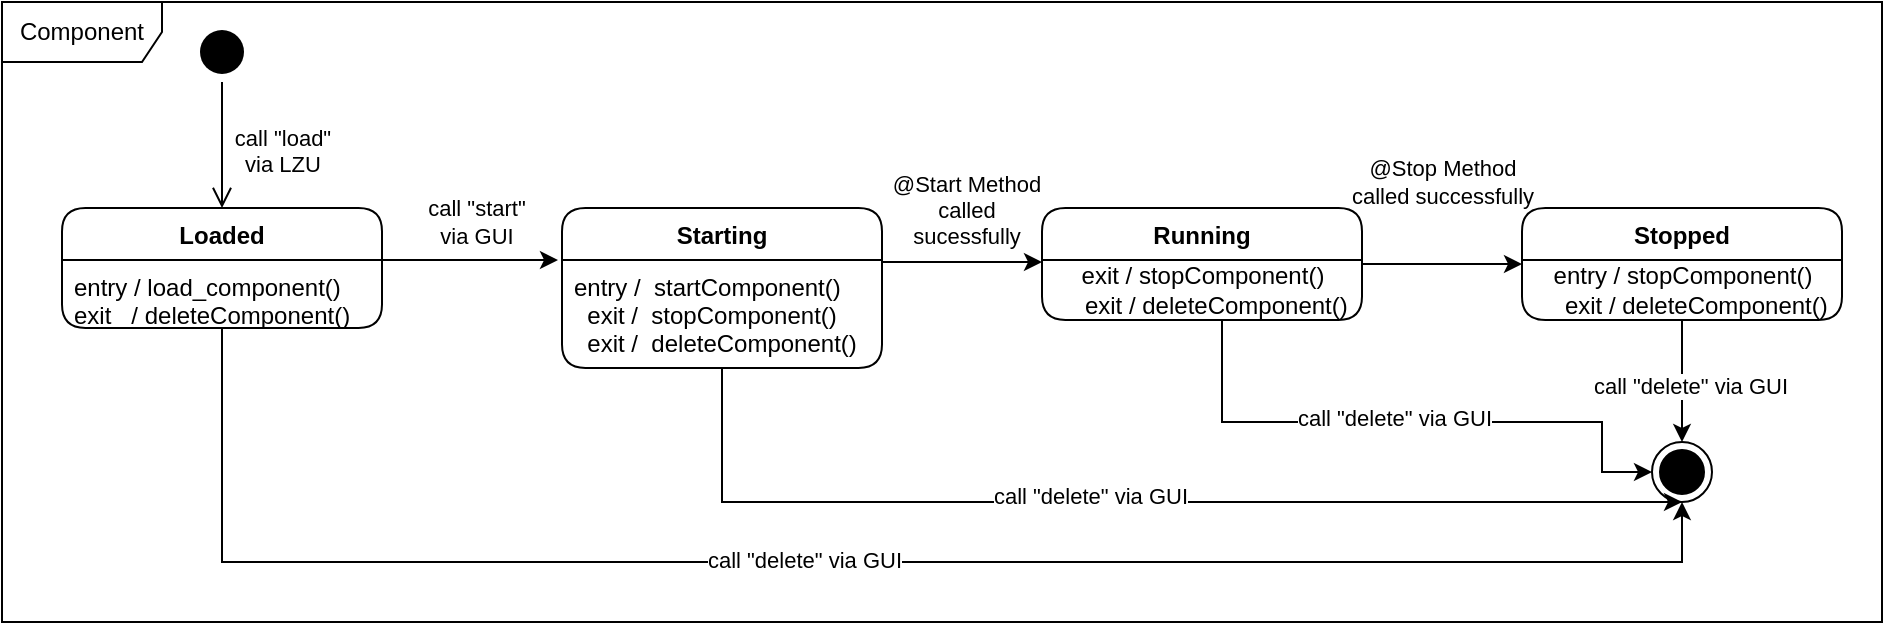 <mxfile version="17.4.2" type="device"><diagram name="Page-1" id="58cdce13-f638-feb5-8d6f-7d28b1aa9fa0"><mxGraphModel dx="1026" dy="572" grid="1" gridSize="10" guides="1" tooltips="1" connect="1" arrows="1" fold="1" page="1" pageScale="1" pageWidth="1100" pageHeight="850" background="none" math="0" shadow="0"><root><mxCell id="0"/><mxCell id="1" parent="0"/><mxCell id="A4hx4du3C-s8Nqr56P98-1" value="" style="ellipse;html=1;shape=startState;fillColor=#000000;strokeColor=none;gradientColor=#000000;" parent="1" vertex="1"><mxGeometry x="155" y="80" width="30" height="30" as="geometry"/></mxCell><mxCell id="A4hx4du3C-s8Nqr56P98-2" value="call &quot;load&quot;&lt;br&gt;via LZU" style="edgeStyle=orthogonalEdgeStyle;html=1;verticalAlign=bottom;endArrow=open;endSize=8;strokeColor=#000000;rounded=0;" parent="1" source="A4hx4du3C-s8Nqr56P98-1" target="A4hx4du3C-s8Nqr56P98-8" edge="1"><mxGeometry x="0.587" y="30" relative="1" as="geometry"><mxPoint x="170" y="170" as="targetPoint"/><mxPoint as="offset"/></mxGeometry></mxCell><mxCell id="A4hx4du3C-s8Nqr56P98-16" value="call &quot;start&quot;&lt;br&gt;via GUI" style="edgeStyle=orthogonalEdgeStyle;rounded=0;orthogonalLoop=1;jettySize=auto;html=1;" parent="1" edge="1"><mxGeometry x="0.111" y="19" relative="1" as="geometry"><mxPoint x="338" y="199" as="targetPoint"/><mxPoint x="246" y="199" as="sourcePoint"/><mxPoint as="offset"/></mxGeometry></mxCell><mxCell id="cD9XV9hO5Pd-dO48yjUM-12" style="edgeStyle=orthogonalEdgeStyle;rounded=0;orthogonalLoop=1;jettySize=auto;html=1;entryX=0.5;entryY=1;entryDx=0;entryDy=0;" edge="1" parent="1" source="A4hx4du3C-s8Nqr56P98-8" target="A4hx4du3C-s8Nqr56P98-27"><mxGeometry relative="1" as="geometry"><Array as="points"><mxPoint x="170" y="350"/><mxPoint x="900" y="350"/></Array></mxGeometry></mxCell><mxCell id="cD9XV9hO5Pd-dO48yjUM-13" value="call &quot;delete&quot; via GUI" style="edgeLabel;html=1;align=center;verticalAlign=middle;resizable=0;points=[];" vertex="1" connectable="0" parent="cD9XV9hO5Pd-dO48yjUM-12"><mxGeometry x="-0.069" y="1" relative="1" as="geometry"><mxPoint as="offset"/></mxGeometry></mxCell><mxCell id="A4hx4du3C-s8Nqr56P98-8" value="Loaded" style="swimlane;fontStyle=1;align=center;verticalAlign=top;childLayout=stackLayout;horizontal=1;startSize=26;horizontalStack=0;resizeParent=1;resizeParentMax=0;resizeLast=0;collapsible=1;marginBottom=0;rounded=1;" parent="1" vertex="1"><mxGeometry x="90" y="173" width="160" height="60" as="geometry"/></mxCell><mxCell id="A4hx4du3C-s8Nqr56P98-9" value="entry / load_component()&#10;exit   / deleteComponent()" style="text;strokeColor=none;fillColor=none;align=left;verticalAlign=top;spacingLeft=4;spacingRight=4;overflow=hidden;rotatable=0;points=[[0,0.5],[1,0.5]];portConstraint=eastwest;" parent="A4hx4du3C-s8Nqr56P98-8" vertex="1"><mxGeometry y="26" width="160" height="34" as="geometry"/></mxCell><mxCell id="A4hx4du3C-s8Nqr56P98-31" value="@Start Method&lt;br&gt;called&lt;br&gt;sucessfully" style="edgeStyle=orthogonalEdgeStyle;rounded=0;orthogonalLoop=1;jettySize=auto;html=1;strokeColor=#000000;" parent="1" target="A4hx4du3C-s8Nqr56P98-21" edge="1"><mxGeometry x="0.036" y="26" relative="1" as="geometry"><mxPoint x="500" y="200" as="sourcePoint"/><mxPoint x="580" y="197" as="targetPoint"/><Array as="points"><mxPoint x="560" y="200"/><mxPoint x="560" y="200"/></Array><mxPoint as="offset"/></mxGeometry></mxCell><mxCell id="cD9XV9hO5Pd-dO48yjUM-8" style="edgeStyle=orthogonalEdgeStyle;rounded=0;orthogonalLoop=1;jettySize=auto;html=1;entryX=0.5;entryY=1;entryDx=0;entryDy=0;" edge="1" parent="1" source="A4hx4du3C-s8Nqr56P98-17" target="A4hx4du3C-s8Nqr56P98-27"><mxGeometry relative="1" as="geometry"><Array as="points"><mxPoint x="420" y="320"/><mxPoint x="890" y="320"/></Array></mxGeometry></mxCell><mxCell id="cD9XV9hO5Pd-dO48yjUM-9" value="call &quot;delete&quot; via GUI" style="edgeLabel;html=1;align=center;verticalAlign=middle;resizable=0;points=[];" vertex="1" connectable="0" parent="cD9XV9hO5Pd-dO48yjUM-8"><mxGeometry x="-0.084" y="4" relative="1" as="geometry"><mxPoint y="1" as="offset"/></mxGeometry></mxCell><mxCell id="A4hx4du3C-s8Nqr56P98-17" value="Starting" style="swimlane;fontStyle=1;align=center;verticalAlign=top;childLayout=stackLayout;horizontal=1;startSize=26;horizontalStack=0;resizeParent=1;resizeParentMax=0;resizeLast=0;collapsible=1;marginBottom=0;rounded=1;" parent="1" vertex="1"><mxGeometry x="340" y="173" width="160" height="80" as="geometry"/></mxCell><mxCell id="A4hx4du3C-s8Nqr56P98-18" value="entry /  startComponent()&#10;  exit /  stopComponent()&#10;  exit /  deleteComponent()" style="text;strokeColor=none;fillColor=none;align=left;verticalAlign=top;spacingLeft=4;spacingRight=4;overflow=hidden;rotatable=0;points=[[0,0.5],[1,0.5]];portConstraint=eastwest;" parent="A4hx4du3C-s8Nqr56P98-17" vertex="1"><mxGeometry y="26" width="160" height="54" as="geometry"/></mxCell><mxCell id="A4hx4du3C-s8Nqr56P98-23" value="@Stop Method&lt;br&gt;called successfully" style="edgeStyle=orthogonalEdgeStyle;rounded=0;orthogonalLoop=1;jettySize=auto;html=1;strokeColor=#000000;entryX=0;entryY=0.5;entryDx=0;entryDy=0;" parent="1" source="A4hx4du3C-s8Nqr56P98-21" target="cD9XV9hO5Pd-dO48yjUM-2" edge="1"><mxGeometry y="41" relative="1" as="geometry"><mxPoint x="660" y="270" as="targetPoint"/><mxPoint as="offset"/></mxGeometry></mxCell><mxCell id="A4hx4du3C-s8Nqr56P98-21" value="Running" style="swimlane;fontStyle=1;align=center;verticalAlign=top;childLayout=stackLayout;horizontal=1;startSize=26;horizontalStack=0;resizeParent=1;resizeParentMax=0;resizeLast=0;collapsible=1;marginBottom=0;rounded=1;" parent="1" vertex="1"><mxGeometry x="580" y="173" width="160" height="56" as="geometry"/></mxCell><mxCell id="A4hx4du3C-s8Nqr56P98-32" value="exit / stopComponent()&lt;br&gt;&amp;nbsp; &amp;nbsp; exit / deleteComponent()" style="text;html=1;align=center;verticalAlign=middle;resizable=0;points=[];autosize=1;strokeColor=none;fillColor=none;" parent="A4hx4du3C-s8Nqr56P98-21" vertex="1"><mxGeometry y="26" width="160" height="30" as="geometry"/></mxCell><mxCell id="A4hx4du3C-s8Nqr56P98-27" value="" style="ellipse;html=1;shape=endState;fillColor=#000000;strokeColor=#000000;" parent="1" vertex="1"><mxGeometry x="885" y="290" width="30" height="30" as="geometry"/></mxCell><mxCell id="A4hx4du3C-s8Nqr56P98-29" value="Component" style="shape=umlFrame;whiteSpace=wrap;html=1;strokeColor=#000000;gradientColor=none;width=80;height=30;" parent="1" vertex="1"><mxGeometry x="60" y="70" width="940" height="310" as="geometry"/></mxCell><mxCell id="cD9XV9hO5Pd-dO48yjUM-2" value="Stopped" style="swimlane;fontStyle=1;align=center;verticalAlign=top;childLayout=stackLayout;horizontal=1;startSize=26;horizontalStack=0;resizeParent=1;resizeParentMax=0;resizeLast=0;collapsible=1;marginBottom=0;rounded=1;" vertex="1" parent="1"><mxGeometry x="820" y="173" width="160" height="56" as="geometry"/></mxCell><mxCell id="cD9XV9hO5Pd-dO48yjUM-3" value="entry / stopComponent()&lt;br&gt;&amp;nbsp; &amp;nbsp; exit / deleteComponent()" style="text;html=1;align=center;verticalAlign=middle;resizable=0;points=[];autosize=1;strokeColor=none;fillColor=none;" vertex="1" parent="cD9XV9hO5Pd-dO48yjUM-2"><mxGeometry y="26" width="160" height="30" as="geometry"/></mxCell><mxCell id="cD9XV9hO5Pd-dO48yjUM-4" style="edgeStyle=orthogonalEdgeStyle;rounded=0;orthogonalLoop=1;jettySize=auto;html=1;entryX=0.5;entryY=0;entryDx=0;entryDy=0;" edge="1" parent="1" source="cD9XV9hO5Pd-dO48yjUM-3" target="A4hx4du3C-s8Nqr56P98-27"><mxGeometry relative="1" as="geometry"/></mxCell><mxCell id="cD9XV9hO5Pd-dO48yjUM-5" value="call &quot;delete&quot; via GUI" style="edgeLabel;html=1;align=center;verticalAlign=middle;resizable=0;points=[];" vertex="1" connectable="0" parent="cD9XV9hO5Pd-dO48yjUM-4"><mxGeometry x="0.059" y="4" relative="1" as="geometry"><mxPoint as="offset"/></mxGeometry></mxCell><mxCell id="cD9XV9hO5Pd-dO48yjUM-6" style="edgeStyle=orthogonalEdgeStyle;rounded=0;orthogonalLoop=1;jettySize=auto;html=1;entryX=0;entryY=0.5;entryDx=0;entryDy=0;" edge="1" parent="1" source="A4hx4du3C-s8Nqr56P98-32" target="A4hx4du3C-s8Nqr56P98-27"><mxGeometry relative="1" as="geometry"><Array as="points"><mxPoint x="670" y="280"/><mxPoint x="860" y="280"/><mxPoint x="860" y="305"/></Array></mxGeometry></mxCell><mxCell id="cD9XV9hO5Pd-dO48yjUM-7" value="call &quot;delete&quot; via GUI" style="edgeLabel;html=1;align=center;verticalAlign=middle;resizable=0;points=[];" vertex="1" connectable="0" parent="cD9XV9hO5Pd-dO48yjUM-6"><mxGeometry x="-0.063" y="2" relative="1" as="geometry"><mxPoint as="offset"/></mxGeometry></mxCell></root></mxGraphModel></diagram></mxfile>